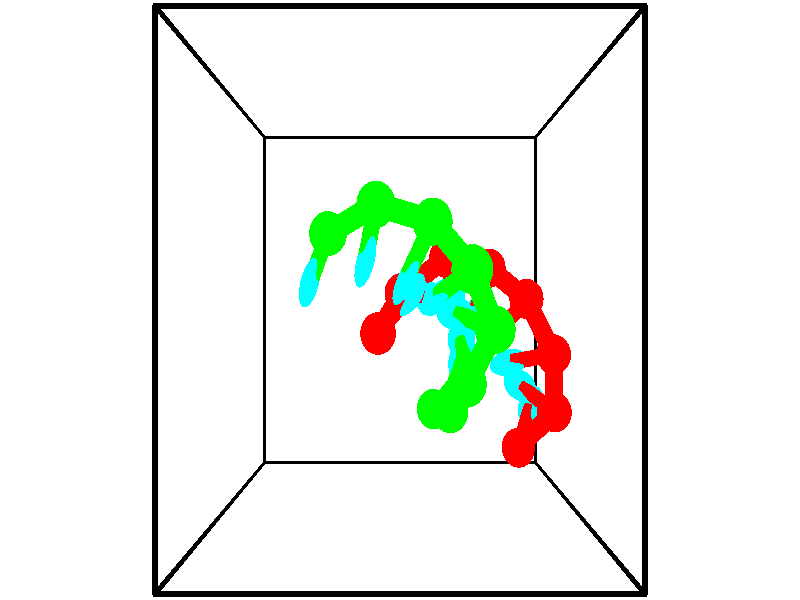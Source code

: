// switches for output
#declare DRAW_BASES = 1; // possible values are 0, 1; only relevant for DNA ribbons
#declare DRAW_BASES_TYPE = 3; // possible values are 1, 2, 3; only relevant for DNA ribbons
#declare DRAW_FOG = 0; // set to 1 to enable fog

#include "colors.inc"

#include "transforms.inc"
background { rgb <1, 1, 1>}

#default {
   normal{
       ripples 0.25
       frequency 0.20
       turbulence 0.2
       lambda 5
   }
	finish {
		phong 0.1
		phong_size 40.
	}
}

// original window dimensions: 1024x640


// camera settings

camera {
	sky <-0, 1, 0>
	up <-0, 1, 0>
	right 1.6 * <1, 0, 0>
	location <2.5, 2.5, 11.1562>
	look_at <2.5, 2.5, 2.5>
	direction <0, 0, -8.6562>
	angle 67.0682
}


# declare cpy_camera_pos = <2.5, 2.5, 11.1562>;
# if (DRAW_FOG = 1)
fog {
	fog_type 2
	up vnormalize(cpy_camera_pos)
	color rgbt<1,1,1,0.3>
	distance 1e-5
	fog_alt 3e-3
	fog_offset 4
}
# end


// LIGHTS

# declare lum = 6;
global_settings {
	ambient_light rgb lum * <0.05, 0.05, 0.05>
	max_trace_level 15
}# declare cpy_direct_light_amount = 0.25;
light_source
{	1000 * <-1, -1, 1>,
	rgb lum * cpy_direct_light_amount
	parallel
}

light_source
{	1000 * <1, 1, -1>,
	rgb lum * cpy_direct_light_amount
	parallel
}

// strand 0

// nucleotide -1

// particle -1
sphere {
	<4.323326, 0.600691, 1.845077> 0.250000
	pigment { color rgbt <1,0,0,0> }
	no_shadow
}
cylinder {
	<4.481453, 0.887726, 1.615715>,  <4.576329, 1.059947, 1.478098>, 0.100000
	pigment { color rgbt <1,0,0,0> }
	no_shadow
}
cylinder {
	<4.481453, 0.887726, 1.615715>,  <4.323326, 0.600691, 1.845077>, 0.100000
	pigment { color rgbt <1,0,0,0> }
	no_shadow
}

// particle -1
sphere {
	<4.481453, 0.887726, 1.615715> 0.100000
	pigment { color rgbt <1,0,0,0> }
	no_shadow
}
sphere {
	0, 1
	scale<0.080000,0.200000,0.300000>
	matrix <-0.435957, 0.696039, 0.570500,
		0.808496, 0.024452, 0.587993,
		0.395317, 0.717587, -0.573405,
		4.600048, 1.103002, 1.443694>
	pigment { color rgbt <0,1,1,0> }
	no_shadow
}
cylinder {
	<4.803638, 1.109216, 2.146304>,  <4.323326, 0.600691, 1.845077>, 0.130000
	pigment { color rgbt <1,0,0,0> }
	no_shadow
}

// nucleotide -1

// particle -1
sphere {
	<4.803638, 1.109216, 2.146304> 0.250000
	pigment { color rgbt <1,0,0,0> }
	no_shadow
}
cylinder {
	<4.562809, 1.267410, 1.868858>,  <4.418312, 1.362327, 1.702391>, 0.100000
	pigment { color rgbt <1,0,0,0> }
	no_shadow
}
cylinder {
	<4.562809, 1.267410, 1.868858>,  <4.803638, 1.109216, 2.146304>, 0.100000
	pigment { color rgbt <1,0,0,0> }
	no_shadow
}

// particle -1
sphere {
	<4.562809, 1.267410, 1.868858> 0.100000
	pigment { color rgbt <1,0,0,0> }
	no_shadow
}
sphere {
	0, 1
	scale<0.080000,0.200000,0.300000>
	matrix <-0.489809, 0.503100, 0.712024,
		0.630553, 0.768427, -0.109190,
		-0.602072, 0.395487, -0.693614,
		4.382187, 1.386056, 1.660774>
	pigment { color rgbt <0,1,1,0> }
	no_shadow
}
cylinder {
	<4.780039, 1.826544, 2.190225>,  <4.803638, 1.109216, 2.146304>, 0.130000
	pigment { color rgbt <1,0,0,0> }
	no_shadow
}

// nucleotide -1

// particle -1
sphere {
	<4.780039, 1.826544, 2.190225> 0.250000
	pigment { color rgbt <1,0,0,0> }
	no_shadow
}
cylinder {
	<4.430264, 1.755226, 2.009750>,  <4.220398, 1.712435, 1.901466>, 0.100000
	pigment { color rgbt <1,0,0,0> }
	no_shadow
}
cylinder {
	<4.430264, 1.755226, 2.009750>,  <4.780039, 1.826544, 2.190225>, 0.100000
	pigment { color rgbt <1,0,0,0> }
	no_shadow
}

// particle -1
sphere {
	<4.430264, 1.755226, 2.009750> 0.100000
	pigment { color rgbt <1,0,0,0> }
	no_shadow
}
sphere {
	0, 1
	scale<0.080000,0.200000,0.300000>
	matrix <-0.450237, 0.644616, 0.617864,
		0.180680, 0.743425, -0.643952,
		-0.874438, -0.178295, -0.451187,
		4.167932, 1.701738, 1.874394>
	pigment { color rgbt <0,1,1,0> }
	no_shadow
}
cylinder {
	<4.389821, 2.513841, 2.128227>,  <4.780039, 1.826544, 2.190225>, 0.130000
	pigment { color rgbt <1,0,0,0> }
	no_shadow
}

// nucleotide -1

// particle -1
sphere {
	<4.389821, 2.513841, 2.128227> 0.250000
	pigment { color rgbt <1,0,0,0> }
	no_shadow
}
cylinder {
	<4.109970, 2.228851, 2.106674>,  <3.942060, 2.057858, 2.093743>, 0.100000
	pigment { color rgbt <1,0,0,0> }
	no_shadow
}
cylinder {
	<4.109970, 2.228851, 2.106674>,  <4.389821, 2.513841, 2.128227>, 0.100000
	pigment { color rgbt <1,0,0,0> }
	no_shadow
}

// particle -1
sphere {
	<4.109970, 2.228851, 2.106674> 0.100000
	pigment { color rgbt <1,0,0,0> }
	no_shadow
}
sphere {
	0, 1
	scale<0.080000,0.200000,0.300000>
	matrix <-0.644239, 0.596412, 0.478799,
		-0.308997, 0.369693, -0.876269,
		-0.699627, -0.712474, -0.053881,
		3.900082, 2.015109, 2.090510>
	pigment { color rgbt <0,1,1,0> }
	no_shadow
}
cylinder {
	<3.861527, 2.905553, 1.923239>,  <4.389821, 2.513841, 2.128227>, 0.130000
	pigment { color rgbt <1,0,0,0> }
	no_shadow
}

// nucleotide -1

// particle -1
sphere {
	<3.861527, 2.905553, 1.923239> 0.250000
	pigment { color rgbt <1,0,0,0> }
	no_shadow
}
cylinder {
	<3.713642, 2.580177, 2.102852>,  <3.624911, 2.384952, 2.210619>, 0.100000
	pigment { color rgbt <1,0,0,0> }
	no_shadow
}
cylinder {
	<3.713642, 2.580177, 2.102852>,  <3.861527, 2.905553, 1.923239>, 0.100000
	pigment { color rgbt <1,0,0,0> }
	no_shadow
}

// particle -1
sphere {
	<3.713642, 2.580177, 2.102852> 0.100000
	pigment { color rgbt <1,0,0,0> }
	no_shadow
}
sphere {
	0, 1
	scale<0.080000,0.200000,0.300000>
	matrix <-0.589427, 0.578911, 0.563416,
		-0.718254, -0.056370, -0.693494,
		-0.369712, -0.813440, 0.449031,
		3.602729, 2.336145, 2.237561>
	pigment { color rgbt <0,1,1,0> }
	no_shadow
}
cylinder {
	<3.192783, 3.033152, 2.025177>,  <3.861527, 2.905553, 1.923239>, 0.130000
	pigment { color rgbt <1,0,0,0> }
	no_shadow
}

// nucleotide -1

// particle -1
sphere {
	<3.192783, 3.033152, 2.025177> 0.250000
	pigment { color rgbt <1,0,0,0> }
	no_shadow
}
cylinder {
	<3.242008, 2.723999, 2.274178>,  <3.271544, 2.538507, 2.423578>, 0.100000
	pigment { color rgbt <1,0,0,0> }
	no_shadow
}
cylinder {
	<3.242008, 2.723999, 2.274178>,  <3.192783, 3.033152, 2.025177>, 0.100000
	pigment { color rgbt <1,0,0,0> }
	no_shadow
}

// particle -1
sphere {
	<3.242008, 2.723999, 2.274178> 0.100000
	pigment { color rgbt <1,0,0,0> }
	no_shadow
}
sphere {
	0, 1
	scale<0.080000,0.200000,0.300000>
	matrix <-0.738095, 0.348023, 0.578011,
		-0.663379, -0.530597, -0.527632,
		0.123063, -0.772882, 0.622502,
		3.278927, 2.492134, 2.460928>
	pigment { color rgbt <0,1,1,0> }
	no_shadow
}
cylinder {
	<2.517879, 2.584459, 2.109439>,  <3.192783, 3.033152, 2.025177>, 0.130000
	pigment { color rgbt <1,0,0,0> }
	no_shadow
}

// nucleotide -1

// particle -1
sphere {
	<2.517879, 2.584459, 2.109439> 0.250000
	pigment { color rgbt <1,0,0,0> }
	no_shadow
}
cylinder {
	<2.751762, 2.542801, 2.431252>,  <2.892092, 2.517806, 2.624339>, 0.100000
	pigment { color rgbt <1,0,0,0> }
	no_shadow
}
cylinder {
	<2.751762, 2.542801, 2.431252>,  <2.517879, 2.584459, 2.109439>, 0.100000
	pigment { color rgbt <1,0,0,0> }
	no_shadow
}

// particle -1
sphere {
	<2.751762, 2.542801, 2.431252> 0.100000
	pigment { color rgbt <1,0,0,0> }
	no_shadow
}
sphere {
	0, 1
	scale<0.080000,0.200000,0.300000>
	matrix <-0.777238, 0.212208, 0.592342,
		-0.232418, -0.971659, 0.043132,
		0.584707, -0.104147, 0.804531,
		2.927175, 2.511557, 2.672611>
	pigment { color rgbt <0,1,1,0> }
	no_shadow
}
cylinder {
	<2.191393, 2.108026, 2.672095>,  <2.517879, 2.584459, 2.109439>, 0.130000
	pigment { color rgbt <1,0,0,0> }
	no_shadow
}

// nucleotide -1

// particle -1
sphere {
	<2.191393, 2.108026, 2.672095> 0.250000
	pigment { color rgbt <1,0,0,0> }
	no_shadow
}
cylinder {
	<2.443810, 2.367943, 2.841591>,  <2.595260, 2.523893, 2.943288>, 0.100000
	pigment { color rgbt <1,0,0,0> }
	no_shadow
}
cylinder {
	<2.443810, 2.367943, 2.841591>,  <2.191393, 2.108026, 2.672095>, 0.100000
	pigment { color rgbt <1,0,0,0> }
	no_shadow
}

// particle -1
sphere {
	<2.443810, 2.367943, 2.841591> 0.100000
	pigment { color rgbt <1,0,0,0> }
	no_shadow
}
sphere {
	0, 1
	scale<0.080000,0.200000,0.300000>
	matrix <-0.699694, 0.240886, 0.672608,
		0.334983, -0.720932, 0.606666,
		0.631042, 0.649793, 0.423739,
		2.633122, 2.562881, 2.968713>
	pigment { color rgbt <0,1,1,0> }
	no_shadow
}
// strand 1

// nucleotide -1

// particle -1
sphere {
	<1.535116, 3.241629, 3.060334> 0.250000
	pigment { color rgbt <0,1,0,0> }
	no_shadow
}
cylinder {
	<1.428850, 2.924751, 3.280098>,  <1.365091, 2.734625, 3.411956>, 0.100000
	pigment { color rgbt <0,1,0,0> }
	no_shadow
}
cylinder {
	<1.428850, 2.924751, 3.280098>,  <1.535116, 3.241629, 3.060334>, 0.100000
	pigment { color rgbt <0,1,0,0> }
	no_shadow
}

// particle -1
sphere {
	<1.428850, 2.924751, 3.280098> 0.100000
	pigment { color rgbt <0,1,0,0> }
	no_shadow
}
sphere {
	0, 1
	scale<0.080000,0.200000,0.300000>
	matrix <-0.953788, 0.132983, -0.269451,
		0.140398, -0.595596, -0.790919,
		-0.265663, -0.792200, 0.549402,
		1.349151, 2.687093, 3.444921>
	pigment { color rgbt <0,1,1,0> }
	no_shadow
}
cylinder {
	<2.191202, 3.521430, 3.413619>,  <1.535116, 3.241629, 3.060334>, 0.130000
	pigment { color rgbt <0,1,0,0> }
	no_shadow
}

// nucleotide -1

// particle -1
sphere {
	<2.191202, 3.521430, 3.413619> 0.250000
	pigment { color rgbt <0,1,0,0> }
	no_shadow
}
cylinder {
	<2.123430, 3.166389, 3.584946>,  <2.082767, 2.953365, 3.687742>, 0.100000
	pigment { color rgbt <0,1,0,0> }
	no_shadow
}
cylinder {
	<2.123430, 3.166389, 3.584946>,  <2.191202, 3.521430, 3.413619>, 0.100000
	pigment { color rgbt <0,1,0,0> }
	no_shadow
}

// particle -1
sphere {
	<2.123430, 3.166389, 3.584946> 0.100000
	pigment { color rgbt <0,1,0,0> }
	no_shadow
}
sphere {
	0, 1
	scale<0.080000,0.200000,0.300000>
	matrix <0.817207, -0.369452, -0.442356,
		0.550879, 0.275075, 0.787950,
		-0.169428, -0.887603, 0.428317,
		2.072602, 2.900109, 3.713441>
	pigment { color rgbt <0,1,1,0> }
	no_shadow
}
cylinder {
	<2.909472, 3.318012, 3.583439>,  <2.191202, 3.521430, 3.413619>, 0.130000
	pigment { color rgbt <0,1,0,0> }
	no_shadow
}

// nucleotide -1

// particle -1
sphere {
	<2.909472, 3.318012, 3.583439> 0.250000
	pigment { color rgbt <0,1,0,0> }
	no_shadow
}
cylinder {
	<2.716339, 2.972855, 3.523720>,  <2.600460, 2.765760, 3.487888>, 0.100000
	pigment { color rgbt <0,1,0,0> }
	no_shadow
}
cylinder {
	<2.716339, 2.972855, 3.523720>,  <2.909472, 3.318012, 3.583439>, 0.100000
	pigment { color rgbt <0,1,0,0> }
	no_shadow
}

// particle -1
sphere {
	<2.716339, 2.972855, 3.523720> 0.100000
	pigment { color rgbt <0,1,0,0> }
	no_shadow
}
sphere {
	0, 1
	scale<0.080000,0.200000,0.300000>
	matrix <0.833043, -0.400010, -0.382141,
		0.270026, -0.308881, 0.911964,
		-0.482831, -0.862893, -0.149298,
		2.571490, 2.713987, 3.478930>
	pigment { color rgbt <0,1,1,0> }
	no_shadow
}
cylinder {
	<3.369249, 2.808904, 3.895014>,  <2.909472, 3.318012, 3.583439>, 0.130000
	pigment { color rgbt <0,1,0,0> }
	no_shadow
}

// nucleotide -1

// particle -1
sphere {
	<3.369249, 2.808904, 3.895014> 0.250000
	pigment { color rgbt <0,1,0,0> }
	no_shadow
}
cylinder {
	<3.134605, 2.650543, 3.612411>,  <2.993819, 2.555527, 3.442850>, 0.100000
	pigment { color rgbt <0,1,0,0> }
	no_shadow
}
cylinder {
	<3.134605, 2.650543, 3.612411>,  <3.369249, 2.808904, 3.895014>, 0.100000
	pigment { color rgbt <0,1,0,0> }
	no_shadow
}

// particle -1
sphere {
	<3.134605, 2.650543, 3.612411> 0.100000
	pigment { color rgbt <0,1,0,0> }
	no_shadow
}
sphere {
	0, 1
	scale<0.080000,0.200000,0.300000>
	matrix <0.774997, -0.527652, -0.347797,
		-0.235096, -0.751562, 0.616348,
		-0.586608, -0.395903, -0.706507,
		2.958623, 2.531772, 3.400459>
	pigment { color rgbt <0,1,1,0> }
	no_shadow
}
cylinder {
	<3.683528, 2.192245, 3.648316>,  <3.369249, 2.808904, 3.895014>, 0.130000
	pigment { color rgbt <0,1,0,0> }
	no_shadow
}

// nucleotide -1

// particle -1
sphere {
	<3.683528, 2.192245, 3.648316> 0.250000
	pigment { color rgbt <0,1,0,0> }
	no_shadow
}
cylinder {
	<3.420268, 2.287369, 3.362579>,  <3.262312, 2.344443, 3.191138>, 0.100000
	pigment { color rgbt <0,1,0,0> }
	no_shadow
}
cylinder {
	<3.420268, 2.287369, 3.362579>,  <3.683528, 2.192245, 3.648316>, 0.100000
	pigment { color rgbt <0,1,0,0> }
	no_shadow
}

// particle -1
sphere {
	<3.420268, 2.287369, 3.362579> 0.100000
	pigment { color rgbt <0,1,0,0> }
	no_shadow
}
sphere {
	0, 1
	scale<0.080000,0.200000,0.300000>
	matrix <0.539441, -0.512924, -0.667766,
		-0.525212, -0.824834, 0.209288,
		-0.658145, 0.237820, -0.714343,
		3.222823, 2.358712, 3.148277>
	pigment { color rgbt <0,1,1,0> }
	no_shadow
}
cylinder {
	<3.366556, 1.595521, 3.365450>,  <3.683528, 2.192245, 3.648316>, 0.130000
	pigment { color rgbt <0,1,0,0> }
	no_shadow
}

// nucleotide -1

// particle -1
sphere {
	<3.366556, 1.595521, 3.365450> 0.250000
	pigment { color rgbt <0,1,0,0> }
	no_shadow
}
cylinder {
	<3.354163, 1.868584, 3.073418>,  <3.346727, 2.032421, 2.898198>, 0.100000
	pigment { color rgbt <0,1,0,0> }
	no_shadow
}
cylinder {
	<3.354163, 1.868584, 3.073418>,  <3.366556, 1.595521, 3.365450>, 0.100000
	pigment { color rgbt <0,1,0,0> }
	no_shadow
}

// particle -1
sphere {
	<3.354163, 1.868584, 3.073418> 0.100000
	pigment { color rgbt <0,1,0,0> }
	no_shadow
}
sphere {
	0, 1
	scale<0.080000,0.200000,0.300000>
	matrix <0.466512, -0.636116, -0.614592,
		-0.883972, -0.359634, -0.298759,
		-0.030983, 0.682657, -0.730082,
		3.344868, 2.073381, 2.854393>
	pigment { color rgbt <0,1,1,0> }
	no_shadow
}
cylinder {
	<3.195296, 1.216115, 2.794584>,  <3.366556, 1.595521, 3.365450>, 0.130000
	pigment { color rgbt <0,1,0,0> }
	no_shadow
}

// nucleotide -1

// particle -1
sphere {
	<3.195296, 1.216115, 2.794584> 0.250000
	pigment { color rgbt <0,1,0,0> }
	no_shadow
}
cylinder {
	<3.306676, 1.556755, 2.616936>,  <3.373504, 1.761139, 2.510347>, 0.100000
	pigment { color rgbt <0,1,0,0> }
	no_shadow
}
cylinder {
	<3.306676, 1.556755, 2.616936>,  <3.195296, 1.216115, 2.794584>, 0.100000
	pigment { color rgbt <0,1,0,0> }
	no_shadow
}

// particle -1
sphere {
	<3.306676, 1.556755, 2.616936> 0.100000
	pigment { color rgbt <0,1,0,0> }
	no_shadow
}
sphere {
	0, 1
	scale<0.080000,0.200000,0.300000>
	matrix <0.422269, -0.523868, -0.739765,
		-0.862644, 0.018448, -0.505475,
		0.278450, 0.851600, -0.444121,
		3.390211, 1.812235, 2.483699>
	pigment { color rgbt <0,1,1,0> }
	no_shadow
}
cylinder {
	<3.004330, 1.131738, 2.061697>,  <3.195296, 1.216115, 2.794584>, 0.130000
	pigment { color rgbt <0,1,0,0> }
	no_shadow
}

// nucleotide -1

// particle -1
sphere {
	<3.004330, 1.131738, 2.061697> 0.250000
	pigment { color rgbt <0,1,0,0> }
	no_shadow
}
cylinder {
	<3.279485, 1.421387, 2.081535>,  <3.444577, 1.595176, 2.093438>, 0.100000
	pigment { color rgbt <0,1,0,0> }
	no_shadow
}
cylinder {
	<3.279485, 1.421387, 2.081535>,  <3.004330, 1.131738, 2.061697>, 0.100000
	pigment { color rgbt <0,1,0,0> }
	no_shadow
}

// particle -1
sphere {
	<3.279485, 1.421387, 2.081535> 0.100000
	pigment { color rgbt <0,1,0,0> }
	no_shadow
}
sphere {
	0, 1
	scale<0.080000,0.200000,0.300000>
	matrix <0.513031, -0.436746, -0.738953,
		-0.513432, 0.533760, -0.671929,
		0.687886, 0.724122, 0.049596,
		3.485851, 1.638623, 2.096414>
	pigment { color rgbt <0,1,1,0> }
	no_shadow
}
// box output
cylinder {
	<0.000000, 0.000000, 0.000000>,  <5.000000, 0.000000, 0.000000>, 0.025000
	pigment { color rgbt <0,0,0,0> }
	no_shadow
}
cylinder {
	<0.000000, 0.000000, 0.000000>,  <0.000000, 5.000000, 0.000000>, 0.025000
	pigment { color rgbt <0,0,0,0> }
	no_shadow
}
cylinder {
	<0.000000, 0.000000, 0.000000>,  <0.000000, 0.000000, 5.000000>, 0.025000
	pigment { color rgbt <0,0,0,0> }
	no_shadow
}
cylinder {
	<5.000000, 5.000000, 5.000000>,  <0.000000, 5.000000, 5.000000>, 0.025000
	pigment { color rgbt <0,0,0,0> }
	no_shadow
}
cylinder {
	<5.000000, 5.000000, 5.000000>,  <5.000000, 0.000000, 5.000000>, 0.025000
	pigment { color rgbt <0,0,0,0> }
	no_shadow
}
cylinder {
	<5.000000, 5.000000, 5.000000>,  <5.000000, 5.000000, 0.000000>, 0.025000
	pigment { color rgbt <0,0,0,0> }
	no_shadow
}
cylinder {
	<0.000000, 0.000000, 5.000000>,  <0.000000, 5.000000, 5.000000>, 0.025000
	pigment { color rgbt <0,0,0,0> }
	no_shadow
}
cylinder {
	<0.000000, 0.000000, 5.000000>,  <5.000000, 0.000000, 5.000000>, 0.025000
	pigment { color rgbt <0,0,0,0> }
	no_shadow
}
cylinder {
	<5.000000, 5.000000, 0.000000>,  <0.000000, 5.000000, 0.000000>, 0.025000
	pigment { color rgbt <0,0,0,0> }
	no_shadow
}
cylinder {
	<5.000000, 5.000000, 0.000000>,  <5.000000, 0.000000, 0.000000>, 0.025000
	pigment { color rgbt <0,0,0,0> }
	no_shadow
}
cylinder {
	<5.000000, 0.000000, 5.000000>,  <5.000000, 0.000000, 0.000000>, 0.025000
	pigment { color rgbt <0,0,0,0> }
	no_shadow
}
cylinder {
	<0.000000, 5.000000, 0.000000>,  <0.000000, 5.000000, 5.000000>, 0.025000
	pigment { color rgbt <0,0,0,0> }
	no_shadow
}
// end of box output
